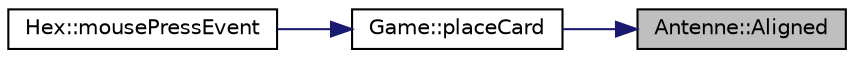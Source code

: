digraph "Antenne::Aligned"
{
 // LATEX_PDF_SIZE
  edge [fontname="Helvetica",fontsize="10",labelfontname="Helvetica",labelfontsize="10"];
  node [fontname="Helvetica",fontsize="10",shape=record];
  rankdir="RL";
  Node3 [label="Antenne::Aligned",height=0.2,width=0.4,color="black", fillcolor="grey75", style="filled", fontcolor="black",tooltip="teste si 3 points sont alignees"];
  Node3 -> Node4 [dir="back",color="midnightblue",fontsize="10",style="solid",fontname="Helvetica"];
  Node4 [label="Game::placeCard",height=0.2,width=0.4,color="black", fillcolor="white", style="filled",URL="$class_game.html#a899968e870a05be0ca685138fbe12fda",tooltip="methode pour plusieurs action sur la scene"];
  Node4 -> Node5 [dir="back",color="midnightblue",fontsize="10",style="solid",fontname="Helvetica"];
  Node5 [label="Hex::mousePressEvent",height=0.2,width=0.4,color="black", fillcolor="white", style="filled",URL="$class_hex.html#a56c086c58855a7996e83d88fd5e7916b",tooltip=" "];
}
